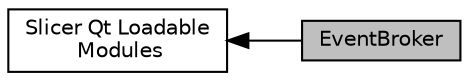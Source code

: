digraph "EventBroker"
{
  bgcolor="transparent";
  edge [fontname="Helvetica",fontsize="10",labelfontname="Helvetica",labelfontsize="10"];
  node [fontname="Helvetica",fontsize="10",shape=record];
  rankdir=LR;
  Node0 [label="EventBroker",height=0.2,width=0.4,color="black", fillcolor="grey75", style="filled", fontcolor="black"];
  Node1 [label="Slicer Qt Loadable\l Modules",height=0.2,width=0.4,color="black",URL="$group__Slicer__QtModules.html"];
  Node1->Node0 [shape=plaintext, dir="back", style="solid"];
}
